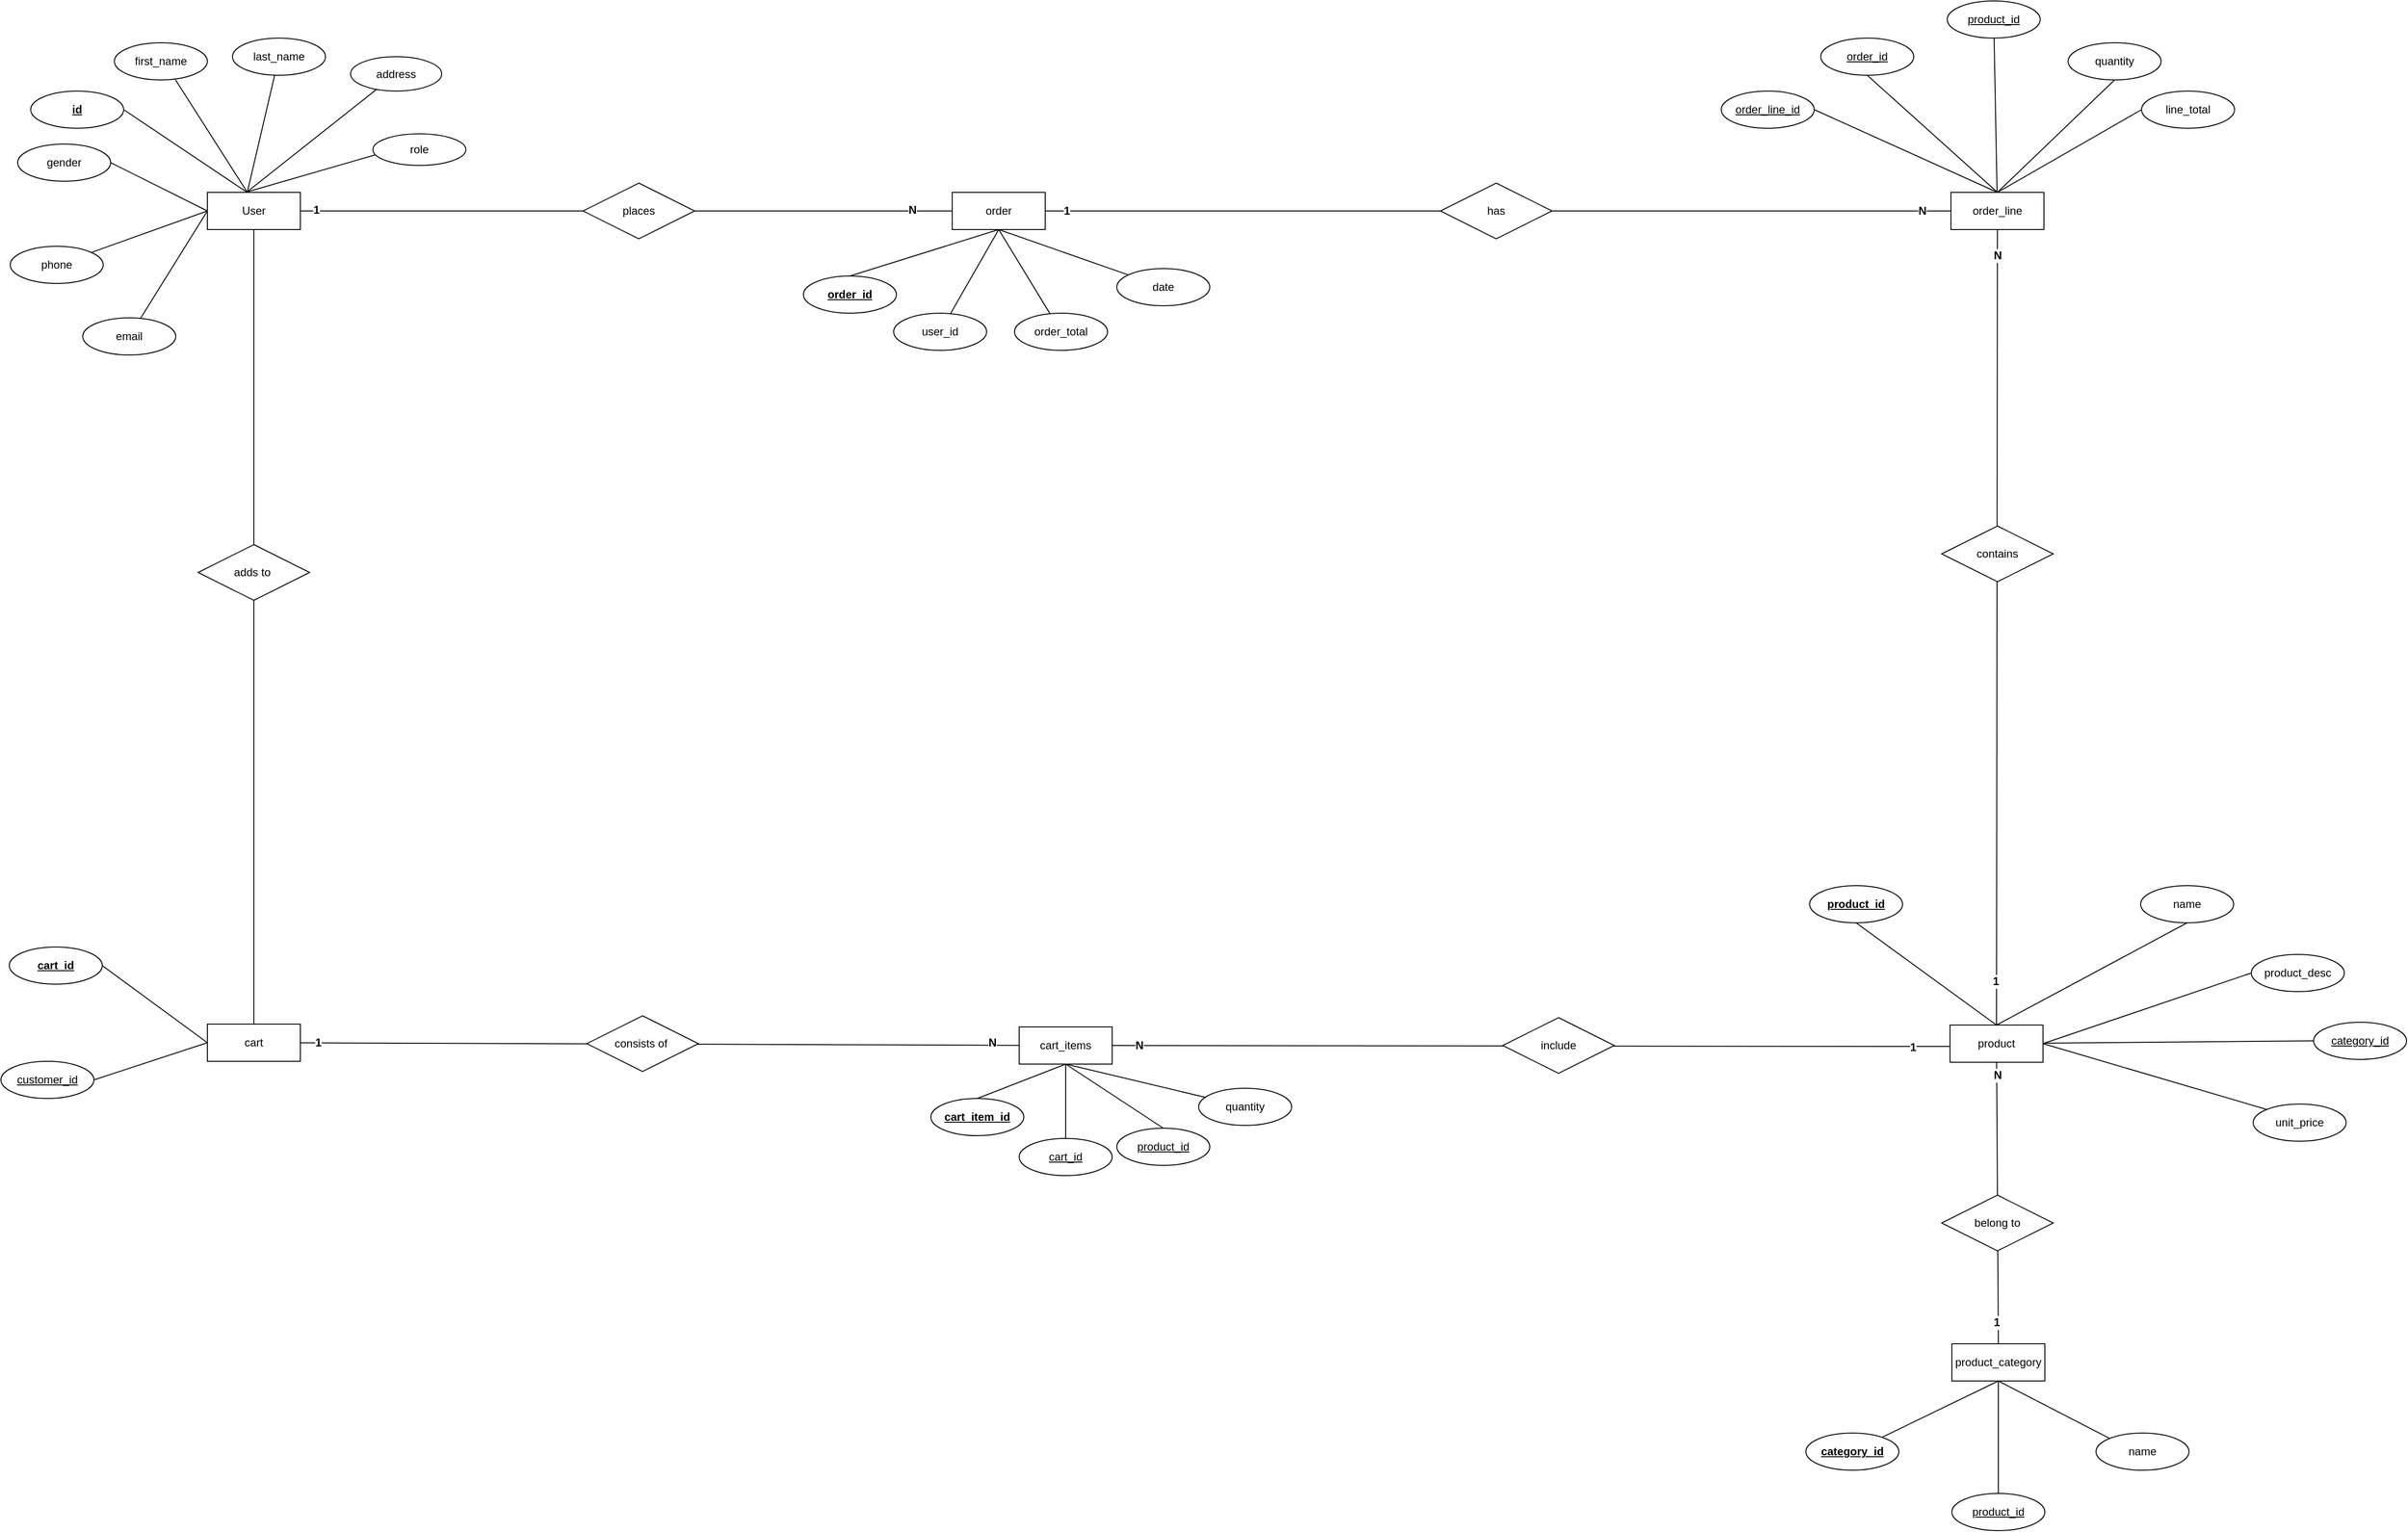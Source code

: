 <mxfile version="24.2.2" type="device">
  <diagram name="Page-1" id="xy4qLAWvbC1aT3BzSmfQ">
    <mxGraphModel dx="3716" dy="2336" grid="0" gridSize="10" guides="1" tooltips="1" connect="1" arrows="1" fold="1" page="0" pageScale="1" pageWidth="827" pageHeight="1169" math="0" shadow="0">
      <root>
        <mxCell id="0" />
        <mxCell id="1" parent="0" />
        <mxCell id="lY2GF31dn61LJG5rU7YA-46" style="edgeStyle=none;curved=1;rounded=0;orthogonalLoop=1;jettySize=auto;html=1;entryX=1;entryY=0.5;entryDx=0;entryDy=0;fontSize=12;startSize=8;endSize=8;endArrow=none;endFill=0;exitX=0;exitY=0.5;exitDx=0;exitDy=0;" edge="1" parent="1" source="lY2GF31dn61LJG5rU7YA-2" target="lY2GF31dn61LJG5rU7YA-7">
          <mxGeometry relative="1" as="geometry" />
        </mxCell>
        <mxCell id="lY2GF31dn61LJG5rU7YA-47" style="edgeStyle=none;curved=1;rounded=0;orthogonalLoop=1;jettySize=auto;html=1;entryX=1;entryY=0.5;entryDx=0;entryDy=0;fontSize=12;startSize=8;endSize=8;endArrow=none;endFill=0;exitX=0.442;exitY=0.023;exitDx=0;exitDy=0;exitPerimeter=0;" edge="1" parent="1" source="lY2GF31dn61LJG5rU7YA-2" target="lY2GF31dn61LJG5rU7YA-43">
          <mxGeometry relative="1" as="geometry" />
        </mxCell>
        <mxCell id="lY2GF31dn61LJG5rU7YA-49" style="edgeStyle=none;curved=1;rounded=0;orthogonalLoop=1;jettySize=auto;html=1;fontSize=12;startSize=8;endSize=8;endArrow=none;endFill=0;exitX=0.429;exitY=0.001;exitDx=0;exitDy=0;exitPerimeter=0;" edge="1" parent="1" source="lY2GF31dn61LJG5rU7YA-2" target="lY2GF31dn61LJG5rU7YA-5">
          <mxGeometry relative="1" as="geometry" />
        </mxCell>
        <mxCell id="lY2GF31dn61LJG5rU7YA-87" style="edgeStyle=none;curved=1;rounded=0;orthogonalLoop=1;jettySize=auto;html=1;entryX=0;entryY=0.5;entryDx=0;entryDy=0;fontSize=12;startSize=8;endSize=8;endArrow=none;endFill=0;" edge="1" parent="1" source="lY2GF31dn61LJG5rU7YA-2" target="lY2GF31dn61LJG5rU7YA-13">
          <mxGeometry relative="1" as="geometry" />
        </mxCell>
        <mxCell id="lY2GF31dn61LJG5rU7YA-101" value="&lt;b&gt;1&lt;/b&gt;" style="edgeLabel;html=1;align=center;verticalAlign=middle;resizable=0;points=[];fontSize=12;" vertex="1" connectable="0" parent="lY2GF31dn61LJG5rU7YA-87">
          <mxGeometry x="-0.953" y="1" relative="1" as="geometry">
            <mxPoint as="offset" />
          </mxGeometry>
        </mxCell>
        <mxCell id="lY2GF31dn61LJG5rU7YA-102" value="&lt;b&gt;N&lt;/b&gt;" style="edgeLabel;html=1;align=center;verticalAlign=middle;resizable=0;points=[];fontSize=12;" vertex="1" connectable="0" parent="lY2GF31dn61LJG5rU7YA-87">
          <mxGeometry x="0.878" y="1" relative="1" as="geometry">
            <mxPoint as="offset" />
          </mxGeometry>
        </mxCell>
        <mxCell id="lY2GF31dn61LJG5rU7YA-93" style="edgeStyle=none;curved=1;rounded=0;orthogonalLoop=1;jettySize=auto;html=1;entryX=0.5;entryY=0;entryDx=0;entryDy=0;fontSize=12;startSize=8;endSize=8;endArrow=none;endFill=0;" edge="1" parent="1" source="lY2GF31dn61LJG5rU7YA-2" target="lY2GF31dn61LJG5rU7YA-33">
          <mxGeometry relative="1" as="geometry" />
        </mxCell>
        <mxCell id="lY2GF31dn61LJG5rU7YA-2" value="User" style="whiteSpace=wrap;html=1;align=center;" vertex="1" parent="1">
          <mxGeometry x="-458" y="-119" width="100" height="40" as="geometry" />
        </mxCell>
        <mxCell id="lY2GF31dn61LJG5rU7YA-3" value="first_name" style="ellipse;whiteSpace=wrap;html=1;align=center;" vertex="1" parent="1">
          <mxGeometry x="-558" y="-280" width="100" height="40" as="geometry" />
        </mxCell>
        <mxCell id="lY2GF31dn61LJG5rU7YA-4" value="&lt;b&gt;cart_id&lt;/b&gt;" style="ellipse;whiteSpace=wrap;html=1;align=center;fontStyle=4;" vertex="1" parent="1">
          <mxGeometry x="-671" y="693" width="100" height="40" as="geometry" />
        </mxCell>
        <mxCell id="lY2GF31dn61LJG5rU7YA-5" value="last_name" style="ellipse;whiteSpace=wrap;html=1;align=center;" vertex="1" parent="1">
          <mxGeometry x="-431" y="-285" width="100" height="40" as="geometry" />
        </mxCell>
        <mxCell id="lY2GF31dn61LJG5rU7YA-52" style="edgeStyle=none;curved=1;rounded=0;orthogonalLoop=1;jettySize=auto;html=1;fontSize=12;startSize=8;endSize=8;endArrow=none;endFill=0;entryX=0;entryY=0.5;entryDx=0;entryDy=0;" edge="1" parent="1" source="lY2GF31dn61LJG5rU7YA-6" target="lY2GF31dn61LJG5rU7YA-2">
          <mxGeometry relative="1" as="geometry">
            <mxPoint x="-459" y="-98" as="targetPoint" />
          </mxGeometry>
        </mxCell>
        <mxCell id="lY2GF31dn61LJG5rU7YA-6" value="email" style="ellipse;whiteSpace=wrap;html=1;align=center;" vertex="1" parent="1">
          <mxGeometry x="-592" y="16" width="100" height="40" as="geometry" />
        </mxCell>
        <mxCell id="lY2GF31dn61LJG5rU7YA-7" value="gender" style="ellipse;whiteSpace=wrap;html=1;align=center;" vertex="1" parent="1">
          <mxGeometry x="-662" y="-171" width="100" height="40" as="geometry" />
        </mxCell>
        <mxCell id="lY2GF31dn61LJG5rU7YA-51" style="edgeStyle=none;curved=1;rounded=0;orthogonalLoop=1;jettySize=auto;html=1;entryX=0;entryY=0.5;entryDx=0;entryDy=0;fontSize=12;startSize=8;endSize=8;endArrow=none;endFill=0;" edge="1" parent="1" source="lY2GF31dn61LJG5rU7YA-8" target="lY2GF31dn61LJG5rU7YA-2">
          <mxGeometry relative="1" as="geometry" />
        </mxCell>
        <mxCell id="lY2GF31dn61LJG5rU7YA-8" value="phone" style="ellipse;whiteSpace=wrap;html=1;align=center;" vertex="1" parent="1">
          <mxGeometry x="-670" y="-61" width="100" height="40" as="geometry" />
        </mxCell>
        <mxCell id="lY2GF31dn61LJG5rU7YA-9" value="role" style="ellipse;whiteSpace=wrap;html=1;align=center;" vertex="1" parent="1">
          <mxGeometry x="-280" y="-182" width="100" height="34" as="geometry" />
        </mxCell>
        <mxCell id="lY2GF31dn61LJG5rU7YA-53" style="edgeStyle=none;curved=1;rounded=0;orthogonalLoop=1;jettySize=auto;html=1;entryX=0.422;entryY=-0.003;entryDx=0;entryDy=0;fontSize=12;startSize=8;endSize=8;endArrow=none;endFill=0;entryPerimeter=0;" edge="1" parent="1" source="lY2GF31dn61LJG5rU7YA-10" target="lY2GF31dn61LJG5rU7YA-2">
          <mxGeometry relative="1" as="geometry" />
        </mxCell>
        <mxCell id="lY2GF31dn61LJG5rU7YA-10" value="address" style="ellipse;whiteSpace=wrap;html=1;align=center;" vertex="1" parent="1">
          <mxGeometry x="-304" y="-265" width="98" height="37" as="geometry" />
        </mxCell>
        <mxCell id="lY2GF31dn61LJG5rU7YA-12" value="&lt;u&gt;&lt;b&gt;order_id&lt;/b&gt;&lt;/u&gt;" style="ellipse;whiteSpace=wrap;html=1;align=center;" vertex="1" parent="1">
          <mxGeometry x="183" y="-29" width="100" height="40" as="geometry" />
        </mxCell>
        <mxCell id="lY2GF31dn61LJG5rU7YA-54" style="edgeStyle=none;curved=1;rounded=0;orthogonalLoop=1;jettySize=auto;html=1;entryX=0.5;entryY=0;entryDx=0;entryDy=0;fontSize=12;startSize=8;endSize=8;exitX=0.5;exitY=1;exitDx=0;exitDy=0;endArrow=none;endFill=0;" edge="1" parent="1" source="lY2GF31dn61LJG5rU7YA-13" target="lY2GF31dn61LJG5rU7YA-12">
          <mxGeometry relative="1" as="geometry" />
        </mxCell>
        <mxCell id="lY2GF31dn61LJG5rU7YA-88" style="edgeStyle=none;curved=1;rounded=0;orthogonalLoop=1;jettySize=auto;html=1;entryX=0;entryY=0.5;entryDx=0;entryDy=0;fontSize=12;startSize=8;endSize=8;endArrow=none;endFill=0;" edge="1" parent="1" source="lY2GF31dn61LJG5rU7YA-13" target="lY2GF31dn61LJG5rU7YA-17">
          <mxGeometry relative="1" as="geometry" />
        </mxCell>
        <mxCell id="lY2GF31dn61LJG5rU7YA-103" value="&lt;b&gt;1&lt;/b&gt;" style="edgeLabel;html=1;align=center;verticalAlign=middle;resizable=0;points=[];fontSize=12;" vertex="1" connectable="0" parent="lY2GF31dn61LJG5rU7YA-88">
          <mxGeometry x="-0.954" relative="1" as="geometry">
            <mxPoint as="offset" />
          </mxGeometry>
        </mxCell>
        <mxCell id="lY2GF31dn61LJG5rU7YA-104" value="&lt;b&gt;N&lt;/b&gt;" style="edgeLabel;html=1;align=center;verticalAlign=middle;resizable=0;points=[];fontSize=12;" vertex="1" connectable="0" parent="lY2GF31dn61LJG5rU7YA-88">
          <mxGeometry x="0.935" relative="1" as="geometry">
            <mxPoint as="offset" />
          </mxGeometry>
        </mxCell>
        <mxCell id="lY2GF31dn61LJG5rU7YA-13" value="order" style="whiteSpace=wrap;html=1;align=center;" vertex="1" parent="1">
          <mxGeometry x="343" y="-119" width="100" height="40" as="geometry" />
        </mxCell>
        <mxCell id="lY2GF31dn61LJG5rU7YA-55" style="edgeStyle=none;curved=1;rounded=0;orthogonalLoop=1;jettySize=auto;html=1;fontSize=12;startSize=8;endSize=8;endArrow=none;endFill=0;entryX=0.5;entryY=1;entryDx=0;entryDy=0;" edge="1" parent="1" source="lY2GF31dn61LJG5rU7YA-14" target="lY2GF31dn61LJG5rU7YA-13">
          <mxGeometry relative="1" as="geometry">
            <mxPoint x="394.262" y="-80.931" as="targetPoint" />
          </mxGeometry>
        </mxCell>
        <mxCell id="lY2GF31dn61LJG5rU7YA-14" value="user_id" style="ellipse;whiteSpace=wrap;html=1;align=center;" vertex="1" parent="1">
          <mxGeometry x="280" y="11" width="100" height="40" as="geometry" />
        </mxCell>
        <mxCell id="lY2GF31dn61LJG5rU7YA-15" value="date" style="ellipse;whiteSpace=wrap;html=1;align=center;" vertex="1" parent="1">
          <mxGeometry x="520" y="-37" width="100" height="40" as="geometry" />
        </mxCell>
        <mxCell id="lY2GF31dn61LJG5rU7YA-56" style="edgeStyle=none;curved=1;rounded=0;orthogonalLoop=1;jettySize=auto;html=1;entryX=0.5;entryY=1;entryDx=0;entryDy=0;fontSize=12;startSize=8;endSize=8;endArrow=none;endFill=0;" edge="1" parent="1" source="lY2GF31dn61LJG5rU7YA-16" target="lY2GF31dn61LJG5rU7YA-13">
          <mxGeometry relative="1" as="geometry" />
        </mxCell>
        <mxCell id="lY2GF31dn61LJG5rU7YA-16" value="order_total" style="ellipse;whiteSpace=wrap;html=1;align=center;" vertex="1" parent="1">
          <mxGeometry x="410" y="11" width="100" height="40" as="geometry" />
        </mxCell>
        <mxCell id="lY2GF31dn61LJG5rU7YA-59" style="edgeStyle=none;curved=1;rounded=0;orthogonalLoop=1;jettySize=auto;html=1;fontSize=12;startSize=8;endSize=8;endArrow=none;endFill=0;" edge="1" parent="1" source="lY2GF31dn61LJG5rU7YA-17" target="lY2GF31dn61LJG5rU7YA-20">
          <mxGeometry relative="1" as="geometry" />
        </mxCell>
        <mxCell id="lY2GF31dn61LJG5rU7YA-60" style="edgeStyle=none;curved=1;rounded=0;orthogonalLoop=1;jettySize=auto;html=1;entryX=0.5;entryY=1;entryDx=0;entryDy=0;fontSize=12;startSize=8;endSize=8;endArrow=none;endFill=0;exitX=0.5;exitY=0;exitDx=0;exitDy=0;" edge="1" parent="1" source="lY2GF31dn61LJG5rU7YA-17" target="lY2GF31dn61LJG5rU7YA-22">
          <mxGeometry relative="1" as="geometry" />
        </mxCell>
        <mxCell id="lY2GF31dn61LJG5rU7YA-61" style="edgeStyle=none;curved=1;rounded=0;orthogonalLoop=1;jettySize=auto;html=1;entryX=0;entryY=0.5;entryDx=0;entryDy=0;fontSize=12;startSize=8;endSize=8;exitX=0.5;exitY=0;exitDx=0;exitDy=0;endArrow=none;endFill=0;" edge="1" parent="1" source="lY2GF31dn61LJG5rU7YA-17" target="lY2GF31dn61LJG5rU7YA-21">
          <mxGeometry relative="1" as="geometry" />
        </mxCell>
        <mxCell id="lY2GF31dn61LJG5rU7YA-62" style="edgeStyle=none;curved=1;rounded=0;orthogonalLoop=1;jettySize=auto;html=1;entryX=0.5;entryY=1;entryDx=0;entryDy=0;fontSize=12;startSize=8;endSize=8;endArrow=none;endFill=0;exitX=0.5;exitY=0;exitDx=0;exitDy=0;" edge="1" parent="1" source="lY2GF31dn61LJG5rU7YA-17" target="lY2GF31dn61LJG5rU7YA-18">
          <mxGeometry relative="1" as="geometry" />
        </mxCell>
        <mxCell id="lY2GF31dn61LJG5rU7YA-63" style="edgeStyle=none;curved=1;rounded=0;orthogonalLoop=1;jettySize=auto;html=1;entryX=1;entryY=0.5;entryDx=0;entryDy=0;fontSize=12;startSize=8;endSize=8;endArrow=none;endFill=0;exitX=0.5;exitY=0;exitDx=0;exitDy=0;" edge="1" parent="1" source="lY2GF31dn61LJG5rU7YA-17" target="lY2GF31dn61LJG5rU7YA-19">
          <mxGeometry relative="1" as="geometry" />
        </mxCell>
        <mxCell id="lY2GF31dn61LJG5rU7YA-89" style="edgeStyle=none;curved=1;rounded=0;orthogonalLoop=1;jettySize=auto;html=1;entryX=0.5;entryY=0;entryDx=0;entryDy=0;fontSize=12;startSize=8;endSize=8;endArrow=none;endFill=0;" edge="1" parent="1" source="lY2GF31dn61LJG5rU7YA-17" target="lY2GF31dn61LJG5rU7YA-23">
          <mxGeometry relative="1" as="geometry" />
        </mxCell>
        <mxCell id="lY2GF31dn61LJG5rU7YA-106" value="&lt;b&gt;N&lt;/b&gt;" style="edgeLabel;html=1;align=center;verticalAlign=middle;resizable=0;points=[];fontSize=12;" vertex="1" connectable="0" parent="lY2GF31dn61LJG5rU7YA-89">
          <mxGeometry x="-0.935" relative="1" as="geometry">
            <mxPoint as="offset" />
          </mxGeometry>
        </mxCell>
        <mxCell id="lY2GF31dn61LJG5rU7YA-107" value="&lt;b&gt;1&lt;/b&gt;" style="edgeLabel;html=1;align=center;verticalAlign=middle;resizable=0;points=[];fontSize=12;" vertex="1" connectable="0" parent="lY2GF31dn61LJG5rU7YA-89">
          <mxGeometry x="0.89" y="-1" relative="1" as="geometry">
            <mxPoint as="offset" />
          </mxGeometry>
        </mxCell>
        <mxCell id="lY2GF31dn61LJG5rU7YA-17" value="order_line" style="whiteSpace=wrap;html=1;align=center;" vertex="1" parent="1">
          <mxGeometry x="1417" y="-119" width="100" height="40" as="geometry" />
        </mxCell>
        <mxCell id="lY2GF31dn61LJG5rU7YA-18" value="&lt;u&gt;order_id&lt;/u&gt;" style="ellipse;whiteSpace=wrap;html=1;align=center;" vertex="1" parent="1">
          <mxGeometry x="1277" y="-285" width="100" height="40" as="geometry" />
        </mxCell>
        <mxCell id="lY2GF31dn61LJG5rU7YA-19" value="&lt;u&gt;order_line_id&lt;/u&gt;" style="ellipse;whiteSpace=wrap;html=1;align=center;" vertex="1" parent="1">
          <mxGeometry x="1170" y="-228" width="100" height="40" as="geometry" />
        </mxCell>
        <mxCell id="lY2GF31dn61LJG5rU7YA-20" value="&lt;u&gt;product_id&lt;/u&gt;" style="ellipse;whiteSpace=wrap;html=1;align=center;" vertex="1" parent="1">
          <mxGeometry x="1413" y="-325" width="100" height="40" as="geometry" />
        </mxCell>
        <mxCell id="lY2GF31dn61LJG5rU7YA-21" value="line_total" style="ellipse;whiteSpace=wrap;html=1;align=center;" vertex="1" parent="1">
          <mxGeometry x="1622" y="-228" width="100" height="40" as="geometry" />
        </mxCell>
        <mxCell id="lY2GF31dn61LJG5rU7YA-22" value="quantity" style="ellipse;whiteSpace=wrap;html=1;align=center;" vertex="1" parent="1">
          <mxGeometry x="1543" y="-280" width="100" height="40" as="geometry" />
        </mxCell>
        <mxCell id="lY2GF31dn61LJG5rU7YA-65" style="edgeStyle=none;curved=1;rounded=0;orthogonalLoop=1;jettySize=auto;html=1;entryX=0.5;entryY=1;entryDx=0;entryDy=0;fontSize=12;startSize=8;endSize=8;endArrow=none;endFill=0;exitX=0.5;exitY=0;exitDx=0;exitDy=0;" edge="1" parent="1" source="lY2GF31dn61LJG5rU7YA-23" target="lY2GF31dn61LJG5rU7YA-24">
          <mxGeometry relative="1" as="geometry" />
        </mxCell>
        <mxCell id="lY2GF31dn61LJG5rU7YA-66" style="edgeStyle=none;curved=1;rounded=0;orthogonalLoop=1;jettySize=auto;html=1;entryX=0.5;entryY=1;entryDx=0;entryDy=0;fontSize=12;startSize=8;endSize=8;endArrow=none;endFill=0;exitX=0.5;exitY=0;exitDx=0;exitDy=0;" edge="1" parent="1" source="lY2GF31dn61LJG5rU7YA-23" target="lY2GF31dn61LJG5rU7YA-25">
          <mxGeometry relative="1" as="geometry" />
        </mxCell>
        <mxCell id="lY2GF31dn61LJG5rU7YA-67" style="edgeStyle=none;curved=1;rounded=0;orthogonalLoop=1;jettySize=auto;html=1;entryX=0;entryY=0.5;entryDx=0;entryDy=0;fontSize=12;startSize=8;endSize=8;exitX=1;exitY=0.5;exitDx=0;exitDy=0;endArrow=none;endFill=0;" edge="1" parent="1" source="lY2GF31dn61LJG5rU7YA-23" target="lY2GF31dn61LJG5rU7YA-28">
          <mxGeometry relative="1" as="geometry" />
        </mxCell>
        <mxCell id="lY2GF31dn61LJG5rU7YA-68" style="edgeStyle=none;curved=1;rounded=0;orthogonalLoop=1;jettySize=auto;html=1;entryX=0;entryY=0.5;entryDx=0;entryDy=0;fontSize=12;startSize=8;endSize=8;endArrow=none;endFill=0;" edge="1" parent="1" source="lY2GF31dn61LJG5rU7YA-23" target="lY2GF31dn61LJG5rU7YA-27">
          <mxGeometry relative="1" as="geometry" />
        </mxCell>
        <mxCell id="lY2GF31dn61LJG5rU7YA-69" style="edgeStyle=none;curved=1;rounded=0;orthogonalLoop=1;jettySize=auto;html=1;entryX=0;entryY=0;entryDx=0;entryDy=0;fontSize=12;startSize=8;endSize=8;exitX=1;exitY=0.5;exitDx=0;exitDy=0;endArrow=none;endFill=0;" edge="1" parent="1" source="lY2GF31dn61LJG5rU7YA-23" target="lY2GF31dn61LJG5rU7YA-26">
          <mxGeometry relative="1" as="geometry" />
        </mxCell>
        <mxCell id="lY2GF31dn61LJG5rU7YA-90" style="edgeStyle=none;curved=1;rounded=0;orthogonalLoop=1;jettySize=auto;html=1;entryX=0.5;entryY=0;entryDx=0;entryDy=0;fontSize=12;startSize=8;endSize=8;endArrow=none;endFill=0;" edge="1" parent="1" source="lY2GF31dn61LJG5rU7YA-23" target="lY2GF31dn61LJG5rU7YA-29">
          <mxGeometry relative="1" as="geometry" />
        </mxCell>
        <mxCell id="lY2GF31dn61LJG5rU7YA-110" value="&lt;b&gt;N&lt;/b&gt;" style="edgeLabel;html=1;align=center;verticalAlign=middle;resizable=0;points=[];fontSize=12;" vertex="1" connectable="0" parent="lY2GF31dn61LJG5rU7YA-90">
          <mxGeometry x="-0.912" y="1" relative="1" as="geometry">
            <mxPoint as="offset" />
          </mxGeometry>
        </mxCell>
        <mxCell id="lY2GF31dn61LJG5rU7YA-111" value="&lt;b&gt;1&lt;/b&gt;" style="edgeLabel;html=1;align=center;verticalAlign=middle;resizable=0;points=[];fontSize=12;" vertex="1" connectable="0" parent="lY2GF31dn61LJG5rU7YA-90">
          <mxGeometry x="0.844" y="-2" relative="1" as="geometry">
            <mxPoint as="offset" />
          </mxGeometry>
        </mxCell>
        <mxCell id="lY2GF31dn61LJG5rU7YA-23" value="product" style="whiteSpace=wrap;html=1;align=center;" vertex="1" parent="1">
          <mxGeometry x="1416" y="777" width="100" height="40" as="geometry" />
        </mxCell>
        <mxCell id="lY2GF31dn61LJG5rU7YA-24" value="&lt;u&gt;&lt;b&gt;product_id&lt;/b&gt;&lt;/u&gt;" style="ellipse;whiteSpace=wrap;html=1;align=center;" vertex="1" parent="1">
          <mxGeometry x="1265" y="627" width="100" height="40" as="geometry" />
        </mxCell>
        <mxCell id="lY2GF31dn61LJG5rU7YA-25" value="name" style="ellipse;whiteSpace=wrap;html=1;align=center;" vertex="1" parent="1">
          <mxGeometry x="1621" y="627" width="100" height="40" as="geometry" />
        </mxCell>
        <mxCell id="lY2GF31dn61LJG5rU7YA-26" value="unit_price" style="ellipse;whiteSpace=wrap;html=1;align=center;" vertex="1" parent="1">
          <mxGeometry x="1742" y="862" width="100" height="40" as="geometry" />
        </mxCell>
        <mxCell id="lY2GF31dn61LJG5rU7YA-27" value="&lt;u&gt;category_id&lt;/u&gt;" style="ellipse;whiteSpace=wrap;html=1;align=center;" vertex="1" parent="1">
          <mxGeometry x="1807" y="774" width="100" height="40" as="geometry" />
        </mxCell>
        <mxCell id="lY2GF31dn61LJG5rU7YA-28" value="product_desc" style="ellipse;whiteSpace=wrap;html=1;align=center;" vertex="1" parent="1">
          <mxGeometry x="1740" y="701" width="100" height="40" as="geometry" />
        </mxCell>
        <mxCell id="lY2GF31dn61LJG5rU7YA-72" style="edgeStyle=none;curved=1;rounded=0;orthogonalLoop=1;jettySize=auto;html=1;entryX=0.5;entryY=0;entryDx=0;entryDy=0;fontSize=12;startSize=8;endSize=8;endArrow=none;endFill=0;" edge="1" parent="1" source="lY2GF31dn61LJG5rU7YA-29" target="lY2GF31dn61LJG5rU7YA-30">
          <mxGeometry relative="1" as="geometry" />
        </mxCell>
        <mxCell id="lY2GF31dn61LJG5rU7YA-29" value="product_category" style="whiteSpace=wrap;html=1;align=center;" vertex="1" parent="1">
          <mxGeometry x="1418" y="1120" width="100" height="40" as="geometry" />
        </mxCell>
        <mxCell id="lY2GF31dn61LJG5rU7YA-30" value="&lt;u&gt;product_id&lt;/u&gt;" style="ellipse;whiteSpace=wrap;html=1;align=center;" vertex="1" parent="1">
          <mxGeometry x="1418" y="1281" width="100" height="40" as="geometry" />
        </mxCell>
        <mxCell id="lY2GF31dn61LJG5rU7YA-71" style="edgeStyle=none;curved=1;rounded=0;orthogonalLoop=1;jettySize=auto;html=1;entryX=0.5;entryY=1;entryDx=0;entryDy=0;fontSize=12;startSize=8;endSize=8;endArrow=none;endFill=0;" edge="1" parent="1" source="lY2GF31dn61LJG5rU7YA-31" target="lY2GF31dn61LJG5rU7YA-29">
          <mxGeometry relative="1" as="geometry" />
        </mxCell>
        <mxCell id="lY2GF31dn61LJG5rU7YA-31" value="&lt;b&gt;&lt;u&gt;category_id&lt;/u&gt;&lt;/b&gt;" style="ellipse;whiteSpace=wrap;html=1;align=center;" vertex="1" parent="1">
          <mxGeometry x="1261" y="1216" width="100" height="40" as="geometry" />
        </mxCell>
        <mxCell id="lY2GF31dn61LJG5rU7YA-32" value="name" style="ellipse;whiteSpace=wrap;html=1;align=center;" vertex="1" parent="1">
          <mxGeometry x="1573" y="1216" width="100" height="40" as="geometry" />
        </mxCell>
        <mxCell id="lY2GF31dn61LJG5rU7YA-75" style="edgeStyle=none;curved=1;rounded=0;orthogonalLoop=1;jettySize=auto;html=1;entryX=1;entryY=0.5;entryDx=0;entryDy=0;fontSize=12;startSize=8;endSize=8;endArrow=none;endFill=0;exitX=0;exitY=0.5;exitDx=0;exitDy=0;" edge="1" parent="1" source="lY2GF31dn61LJG5rU7YA-33" target="lY2GF31dn61LJG5rU7YA-4">
          <mxGeometry relative="1" as="geometry" />
        </mxCell>
        <mxCell id="lY2GF31dn61LJG5rU7YA-76" style="edgeStyle=none;curved=1;rounded=0;orthogonalLoop=1;jettySize=auto;html=1;entryX=1;entryY=0.5;entryDx=0;entryDy=0;fontSize=12;startSize=8;endSize=8;endArrow=none;endFill=0;exitX=0;exitY=0.5;exitDx=0;exitDy=0;" edge="1" parent="1" source="lY2GF31dn61LJG5rU7YA-33" target="lY2GF31dn61LJG5rU7YA-34">
          <mxGeometry relative="1" as="geometry" />
        </mxCell>
        <mxCell id="lY2GF31dn61LJG5rU7YA-92" style="edgeStyle=none;curved=1;rounded=0;orthogonalLoop=1;jettySize=auto;html=1;fontSize=12;startSize=8;endSize=8;endArrow=none;endFill=0;" edge="1" parent="1" source="lY2GF31dn61LJG5rU7YA-33" target="lY2GF31dn61LJG5rU7YA-39">
          <mxGeometry relative="1" as="geometry" />
        </mxCell>
        <mxCell id="lY2GF31dn61LJG5rU7YA-112" value="&lt;b&gt;1&lt;/b&gt;" style="edgeLabel;html=1;align=center;verticalAlign=middle;resizable=0;points=[];fontSize=12;" vertex="1" connectable="0" parent="lY2GF31dn61LJG5rU7YA-92">
          <mxGeometry x="-0.95" relative="1" as="geometry">
            <mxPoint x="-1" as="offset" />
          </mxGeometry>
        </mxCell>
        <mxCell id="lY2GF31dn61LJG5rU7YA-113" value="&lt;b&gt;N&lt;/b&gt;" style="edgeLabel;html=1;align=center;verticalAlign=middle;resizable=0;points=[];fontSize=12;" vertex="1" connectable="0" parent="lY2GF31dn61LJG5rU7YA-92">
          <mxGeometry x="0.924" y="3" relative="1" as="geometry">
            <mxPoint as="offset" />
          </mxGeometry>
        </mxCell>
        <mxCell id="lY2GF31dn61LJG5rU7YA-33" value="cart" style="whiteSpace=wrap;html=1;align=center;" vertex="1" parent="1">
          <mxGeometry x="-458" y="776" width="100" height="40" as="geometry" />
        </mxCell>
        <mxCell id="lY2GF31dn61LJG5rU7YA-34" value="customer_id" style="ellipse;whiteSpace=wrap;html=1;align=center;fontStyle=4;" vertex="1" parent="1">
          <mxGeometry x="-680" y="816" width="100" height="40" as="geometry" />
        </mxCell>
        <mxCell id="lY2GF31dn61LJG5rU7YA-81" style="edgeStyle=none;curved=1;rounded=0;orthogonalLoop=1;jettySize=auto;html=1;entryX=0.5;entryY=0;entryDx=0;entryDy=0;fontSize=12;startSize=8;endSize=8;exitX=0.5;exitY=1;exitDx=0;exitDy=0;endArrow=none;endFill=0;" edge="1" parent="1" source="lY2GF31dn61LJG5rU7YA-39" target="lY2GF31dn61LJG5rU7YA-40">
          <mxGeometry relative="1" as="geometry" />
        </mxCell>
        <mxCell id="lY2GF31dn61LJG5rU7YA-82" style="edgeStyle=none;curved=1;rounded=0;orthogonalLoop=1;jettySize=auto;html=1;entryX=0.5;entryY=0;entryDx=0;entryDy=0;fontSize=12;startSize=8;endSize=8;endArrow=none;endFill=0;" edge="1" parent="1" source="lY2GF31dn61LJG5rU7YA-39" target="lY2GF31dn61LJG5rU7YA-80">
          <mxGeometry relative="1" as="geometry" />
        </mxCell>
        <mxCell id="lY2GF31dn61LJG5rU7YA-83" style="edgeStyle=none;curved=1;rounded=0;orthogonalLoop=1;jettySize=auto;html=1;entryX=0.5;entryY=0;entryDx=0;entryDy=0;fontSize=12;startSize=8;endSize=8;endArrow=none;endFill=0;exitX=0.5;exitY=1;exitDx=0;exitDy=0;" edge="1" parent="1" source="lY2GF31dn61LJG5rU7YA-39" target="lY2GF31dn61LJG5rU7YA-42">
          <mxGeometry relative="1" as="geometry" />
        </mxCell>
        <mxCell id="lY2GF31dn61LJG5rU7YA-91" style="edgeStyle=none;curved=1;rounded=0;orthogonalLoop=1;jettySize=auto;html=1;entryX=-0.001;entryY=0.576;entryDx=0;entryDy=0;fontSize=12;startSize=8;endSize=8;entryPerimeter=0;endArrow=none;endFill=0;" edge="1" parent="1" source="lY2GF31dn61LJG5rU7YA-39" target="lY2GF31dn61LJG5rU7YA-23">
          <mxGeometry relative="1" as="geometry" />
        </mxCell>
        <mxCell id="lY2GF31dn61LJG5rU7YA-108" value="&lt;b&gt;N&lt;/b&gt;" style="edgeLabel;html=1;align=center;verticalAlign=middle;resizable=0;points=[];fontSize=12;" vertex="1" connectable="0" parent="lY2GF31dn61LJG5rU7YA-91">
          <mxGeometry x="-0.936" relative="1" as="geometry">
            <mxPoint as="offset" />
          </mxGeometry>
        </mxCell>
        <mxCell id="lY2GF31dn61LJG5rU7YA-109" value="&lt;b&gt;1&lt;/b&gt;" style="edgeLabel;html=1;align=center;verticalAlign=middle;resizable=0;points=[];fontSize=12;" vertex="1" connectable="0" parent="lY2GF31dn61LJG5rU7YA-91">
          <mxGeometry x="0.911" y="-1" relative="1" as="geometry">
            <mxPoint as="offset" />
          </mxGeometry>
        </mxCell>
        <mxCell id="lY2GF31dn61LJG5rU7YA-39" value="cart_items" style="whiteSpace=wrap;html=1;align=center;" vertex="1" parent="1">
          <mxGeometry x="415" y="779" width="100" height="40" as="geometry" />
        </mxCell>
        <mxCell id="lY2GF31dn61LJG5rU7YA-40" value="&lt;b&gt;cart_item_id&lt;/b&gt;" style="ellipse;whiteSpace=wrap;html=1;align=center;fontStyle=4;" vertex="1" parent="1">
          <mxGeometry x="320" y="856" width="100" height="40" as="geometry" />
        </mxCell>
        <mxCell id="lY2GF31dn61LJG5rU7YA-42" value="product_id" style="ellipse;whiteSpace=wrap;html=1;align=center;fontStyle=4;" vertex="1" parent="1">
          <mxGeometry x="520" y="888" width="100" height="40" as="geometry" />
        </mxCell>
        <mxCell id="lY2GF31dn61LJG5rU7YA-43" value="&lt;b&gt;&lt;u&gt;id&lt;/u&gt;&lt;/b&gt;" style="ellipse;whiteSpace=wrap;html=1;align=center;" vertex="1" parent="1">
          <mxGeometry x="-648" y="-228" width="100" height="40" as="geometry" />
        </mxCell>
        <mxCell id="lY2GF31dn61LJG5rU7YA-48" style="edgeStyle=none;curved=1;rounded=0;orthogonalLoop=1;jettySize=auto;html=1;entryX=0.658;entryY=1.001;entryDx=0;entryDy=0;entryPerimeter=0;fontSize=12;startSize=8;endSize=8;endArrow=none;endFill=0;" edge="1" parent="1" target="lY2GF31dn61LJG5rU7YA-3">
          <mxGeometry relative="1" as="geometry">
            <mxPoint x="-415" y="-119" as="sourcePoint" />
          </mxGeometry>
        </mxCell>
        <mxCell id="lY2GF31dn61LJG5rU7YA-50" style="edgeStyle=none;curved=1;rounded=0;orthogonalLoop=1;jettySize=auto;html=1;entryX=0.023;entryY=0.668;entryDx=0;entryDy=0;entryPerimeter=0;fontSize=12;startSize=8;endSize=8;endArrow=none;endFill=0;exitX=0.428;exitY=-0.013;exitDx=0;exitDy=0;exitPerimeter=0;" edge="1" parent="1" source="lY2GF31dn61LJG5rU7YA-2" target="lY2GF31dn61LJG5rU7YA-9">
          <mxGeometry relative="1" as="geometry" />
        </mxCell>
        <mxCell id="lY2GF31dn61LJG5rU7YA-57" style="edgeStyle=none;curved=1;rounded=0;orthogonalLoop=1;jettySize=auto;html=1;entryX=0.5;entryY=1;entryDx=0;entryDy=0;fontSize=12;startSize=8;endSize=8;endArrow=none;endFill=0;" edge="1" parent="1" source="lY2GF31dn61LJG5rU7YA-15" target="lY2GF31dn61LJG5rU7YA-13">
          <mxGeometry relative="1" as="geometry" />
        </mxCell>
        <mxCell id="lY2GF31dn61LJG5rU7YA-58" style="edgeStyle=none;curved=1;rounded=0;orthogonalLoop=1;jettySize=auto;html=1;exitX=1;exitY=1;exitDx=0;exitDy=0;fontSize=12;startSize=8;endSize=8;" edge="1" parent="1" source="lY2GF31dn61LJG5rU7YA-20" target="lY2GF31dn61LJG5rU7YA-20">
          <mxGeometry relative="1" as="geometry" />
        </mxCell>
        <mxCell id="lY2GF31dn61LJG5rU7YA-73" style="edgeStyle=none;curved=1;rounded=0;orthogonalLoop=1;jettySize=auto;html=1;entryX=0;entryY=0;entryDx=0;entryDy=0;fontSize=12;startSize=8;endSize=8;endArrow=none;endFill=0;exitX=0.5;exitY=1;exitDx=0;exitDy=0;" edge="1" parent="1" source="lY2GF31dn61LJG5rU7YA-29" target="lY2GF31dn61LJG5rU7YA-32">
          <mxGeometry relative="1" as="geometry" />
        </mxCell>
        <mxCell id="lY2GF31dn61LJG5rU7YA-80" value="cart_id" style="ellipse;whiteSpace=wrap;html=1;align=center;fontStyle=4;" vertex="1" parent="1">
          <mxGeometry x="415" y="899" width="100" height="40" as="geometry" />
        </mxCell>
        <mxCell id="lY2GF31dn61LJG5rU7YA-86" style="edgeStyle=none;curved=1;rounded=0;orthogonalLoop=1;jettySize=auto;html=1;entryX=0.5;entryY=1;entryDx=0;entryDy=0;fontSize=12;startSize=8;endSize=8;endArrow=none;endFill=0;" edge="1" parent="1" source="lY2GF31dn61LJG5rU7YA-85" target="lY2GF31dn61LJG5rU7YA-39">
          <mxGeometry relative="1" as="geometry" />
        </mxCell>
        <mxCell id="lY2GF31dn61LJG5rU7YA-85" value="quantity" style="ellipse;whiteSpace=wrap;html=1;align=center;" vertex="1" parent="1">
          <mxGeometry x="608" y="845" width="100" height="40" as="geometry" />
        </mxCell>
        <mxCell id="lY2GF31dn61LJG5rU7YA-94" value="places" style="shape=rhombus;perimeter=rhombusPerimeter;whiteSpace=wrap;html=1;align=center;" vertex="1" parent="1">
          <mxGeometry x="-54" y="-129" width="120" height="60" as="geometry" />
        </mxCell>
        <mxCell id="lY2GF31dn61LJG5rU7YA-95" value="has" style="shape=rhombus;perimeter=rhombusPerimeter;whiteSpace=wrap;html=1;align=center;" vertex="1" parent="1">
          <mxGeometry x="868" y="-129" width="120" height="60" as="geometry" />
        </mxCell>
        <mxCell id="lY2GF31dn61LJG5rU7YA-96" value="contains" style="shape=rhombus;perimeter=rhombusPerimeter;whiteSpace=wrap;html=1;align=center;" vertex="1" parent="1">
          <mxGeometry x="1407" y="240" width="120" height="60" as="geometry" />
        </mxCell>
        <mxCell id="lY2GF31dn61LJG5rU7YA-97" value="belong to" style="shape=rhombus;perimeter=rhombusPerimeter;whiteSpace=wrap;html=1;align=center;" vertex="1" parent="1">
          <mxGeometry x="1407" y="960" width="120" height="60" as="geometry" />
        </mxCell>
        <mxCell id="lY2GF31dn61LJG5rU7YA-98" value="adds to&amp;nbsp;" style="shape=rhombus;perimeter=rhombusPerimeter;whiteSpace=wrap;html=1;align=center;" vertex="1" parent="1">
          <mxGeometry x="-468" y="260" width="120" height="60" as="geometry" />
        </mxCell>
        <mxCell id="lY2GF31dn61LJG5rU7YA-99" value="consists of&amp;nbsp;" style="shape=rhombus;perimeter=rhombusPerimeter;whiteSpace=wrap;html=1;align=center;" vertex="1" parent="1">
          <mxGeometry x="-50" y="767" width="120" height="60" as="geometry" />
        </mxCell>
        <mxCell id="lY2GF31dn61LJG5rU7YA-100" value="include" style="shape=rhombus;perimeter=rhombusPerimeter;whiteSpace=wrap;html=1;align=center;" vertex="1" parent="1">
          <mxGeometry x="935" y="769" width="120" height="60" as="geometry" />
        </mxCell>
      </root>
    </mxGraphModel>
  </diagram>
</mxfile>
